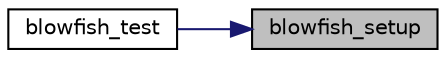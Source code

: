 digraph "blowfish_setup"
{
 // LATEX_PDF_SIZE
  edge [fontname="Helvetica",fontsize="10",labelfontname="Helvetica",labelfontsize="10"];
  node [fontname="Helvetica",fontsize="10",shape=record];
  rankdir="RL";
  Node14 [label="blowfish_setup",height=0.2,width=0.4,color="black", fillcolor="grey75", style="filled", fontcolor="black",tooltip="Initialize the Blowfish block cipher."];
  Node14 -> Node15 [dir="back",color="midnightblue",fontsize="10",style="solid",fontname="Helvetica"];
  Node15 [label="blowfish_test",height=0.2,width=0.4,color="black", fillcolor="white", style="filled",URL="$blowfish_8c.html#a7e2b92d43b125cabdf319becaf99f201",tooltip="Performs a self-test of the Blowfish block cipher."];
}
